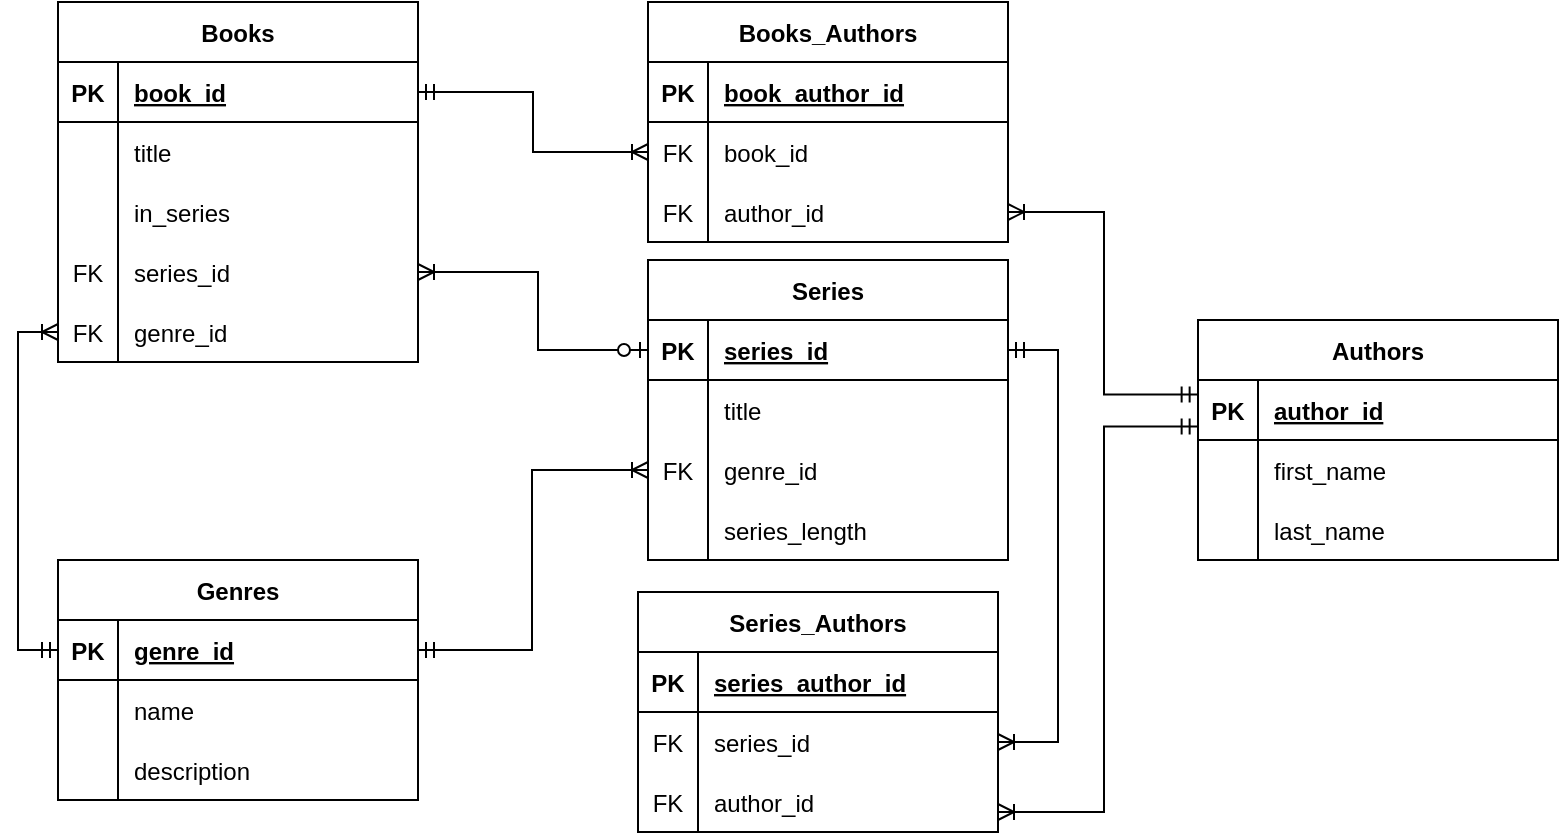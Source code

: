 <mxfile version="20.8.16" type="device"><diagram id="YcVGNWYX_0p9WS18v-X_" name="Page-1"><mxGraphModel dx="988" dy="525" grid="1" gridSize="10" guides="1" tooltips="1" connect="1" arrows="1" fold="1" page="1" pageScale="1" pageWidth="850" pageHeight="1100" math="0" shadow="0"><root><mxCell id="0"/><mxCell id="1" parent="0"/><mxCell id="V2rKV4Rya1Wr2MBm10I8-1" value="Books" style="shape=table;startSize=30;container=1;collapsible=1;childLayout=tableLayout;fixedRows=1;rowLines=0;fontStyle=1;align=center;resizeLast=1;" parent="1" vertex="1"><mxGeometry x="40" y="25" width="180" height="180" as="geometry"/></mxCell><mxCell id="V2rKV4Rya1Wr2MBm10I8-2" value="" style="shape=tableRow;horizontal=0;startSize=0;swimlaneHead=0;swimlaneBody=0;fillColor=none;collapsible=0;dropTarget=0;points=[[0,0.5],[1,0.5]];portConstraint=eastwest;top=0;left=0;right=0;bottom=1;" parent="V2rKV4Rya1Wr2MBm10I8-1" vertex="1"><mxGeometry y="30" width="180" height="30" as="geometry"/></mxCell><mxCell id="V2rKV4Rya1Wr2MBm10I8-3" value="PK" style="shape=partialRectangle;connectable=0;fillColor=none;top=0;left=0;bottom=0;right=0;fontStyle=1;overflow=hidden;" parent="V2rKV4Rya1Wr2MBm10I8-2" vertex="1"><mxGeometry width="30" height="30" as="geometry"><mxRectangle width="30" height="30" as="alternateBounds"/></mxGeometry></mxCell><mxCell id="V2rKV4Rya1Wr2MBm10I8-4" value="book_id" style="shape=partialRectangle;connectable=0;fillColor=none;top=0;left=0;bottom=0;right=0;align=left;spacingLeft=6;fontStyle=5;overflow=hidden;" parent="V2rKV4Rya1Wr2MBm10I8-2" vertex="1"><mxGeometry x="30" width="150" height="30" as="geometry"><mxRectangle width="150" height="30" as="alternateBounds"/></mxGeometry></mxCell><mxCell id="59JMAN7m0pr_UB3jUuOd-1" style="shape=tableRow;horizontal=0;startSize=0;swimlaneHead=0;swimlaneBody=0;fillColor=none;collapsible=0;dropTarget=0;points=[[0,0.5],[1,0.5]];portConstraint=eastwest;top=0;left=0;right=0;bottom=0;" parent="V2rKV4Rya1Wr2MBm10I8-1" vertex="1"><mxGeometry y="60" width="180" height="30" as="geometry"/></mxCell><mxCell id="59JMAN7m0pr_UB3jUuOd-2" style="shape=partialRectangle;connectable=0;fillColor=none;top=0;left=0;bottom=0;right=0;editable=1;overflow=hidden;" parent="59JMAN7m0pr_UB3jUuOd-1" vertex="1"><mxGeometry width="30" height="30" as="geometry"><mxRectangle width="30" height="30" as="alternateBounds"/></mxGeometry></mxCell><mxCell id="59JMAN7m0pr_UB3jUuOd-3" value="title" style="shape=partialRectangle;connectable=0;fillColor=none;top=0;left=0;bottom=0;right=0;align=left;spacingLeft=6;overflow=hidden;" parent="59JMAN7m0pr_UB3jUuOd-1" vertex="1"><mxGeometry x="30" width="150" height="30" as="geometry"><mxRectangle width="150" height="30" as="alternateBounds"/></mxGeometry></mxCell><mxCell id="V2rKV4Rya1Wr2MBm10I8-8" value="" style="shape=tableRow;horizontal=0;startSize=0;swimlaneHead=0;swimlaneBody=0;fillColor=none;collapsible=0;dropTarget=0;points=[[0,0.5],[1,0.5]];portConstraint=eastwest;top=0;left=0;right=0;bottom=0;" parent="V2rKV4Rya1Wr2MBm10I8-1" vertex="1"><mxGeometry y="90" width="180" height="30" as="geometry"/></mxCell><mxCell id="V2rKV4Rya1Wr2MBm10I8-9" value="" style="shape=partialRectangle;connectable=0;fillColor=none;top=0;left=0;bottom=0;right=0;editable=1;overflow=hidden;" parent="V2rKV4Rya1Wr2MBm10I8-8" vertex="1"><mxGeometry width="30" height="30" as="geometry"><mxRectangle width="30" height="30" as="alternateBounds"/></mxGeometry></mxCell><mxCell id="V2rKV4Rya1Wr2MBm10I8-10" value="in_series" style="shape=partialRectangle;connectable=0;fillColor=none;top=0;left=0;bottom=0;right=0;align=left;spacingLeft=6;overflow=hidden;" parent="V2rKV4Rya1Wr2MBm10I8-8" vertex="1"><mxGeometry x="30" width="150" height="30" as="geometry"><mxRectangle width="150" height="30" as="alternateBounds"/></mxGeometry></mxCell><mxCell id="V2rKV4Rya1Wr2MBm10I8-14" style="shape=tableRow;horizontal=0;startSize=0;swimlaneHead=0;swimlaneBody=0;fillColor=none;collapsible=0;dropTarget=0;points=[[0,0.5],[1,0.5]];portConstraint=eastwest;top=0;left=0;right=0;bottom=0;" parent="V2rKV4Rya1Wr2MBm10I8-1" vertex="1"><mxGeometry y="120" width="180" height="30" as="geometry"/></mxCell><mxCell id="V2rKV4Rya1Wr2MBm10I8-15" value="FK" style="shape=partialRectangle;connectable=0;fillColor=none;top=0;left=0;bottom=0;right=0;editable=1;overflow=hidden;" parent="V2rKV4Rya1Wr2MBm10I8-14" vertex="1"><mxGeometry width="30" height="30" as="geometry"><mxRectangle width="30" height="30" as="alternateBounds"/></mxGeometry></mxCell><mxCell id="V2rKV4Rya1Wr2MBm10I8-16" value="series_id" style="shape=partialRectangle;connectable=0;fillColor=none;top=0;left=0;bottom=0;right=0;align=left;spacingLeft=6;overflow=hidden;" parent="V2rKV4Rya1Wr2MBm10I8-14" vertex="1"><mxGeometry x="30" width="150" height="30" as="geometry"><mxRectangle width="150" height="30" as="alternateBounds"/></mxGeometry></mxCell><mxCell id="V2rKV4Rya1Wr2MBm10I8-20" style="shape=tableRow;horizontal=0;startSize=0;swimlaneHead=0;swimlaneBody=0;fillColor=none;collapsible=0;dropTarget=0;points=[[0,0.5],[1,0.5]];portConstraint=eastwest;top=0;left=0;right=0;bottom=0;" parent="V2rKV4Rya1Wr2MBm10I8-1" vertex="1"><mxGeometry y="150" width="180" height="30" as="geometry"/></mxCell><mxCell id="V2rKV4Rya1Wr2MBm10I8-21" value="FK" style="shape=partialRectangle;connectable=0;fillColor=none;top=0;left=0;bottom=0;right=0;editable=1;overflow=hidden;" parent="V2rKV4Rya1Wr2MBm10I8-20" vertex="1"><mxGeometry width="30" height="30" as="geometry"><mxRectangle width="30" height="30" as="alternateBounds"/></mxGeometry></mxCell><mxCell id="V2rKV4Rya1Wr2MBm10I8-22" value="genre_id" style="shape=partialRectangle;connectable=0;fillColor=none;top=0;left=0;bottom=0;right=0;align=left;spacingLeft=6;overflow=hidden;" parent="V2rKV4Rya1Wr2MBm10I8-20" vertex="1"><mxGeometry x="30" width="150" height="30" as="geometry"><mxRectangle width="150" height="30" as="alternateBounds"/></mxGeometry></mxCell><mxCell id="V2rKV4Rya1Wr2MBm10I8-23" value="Authors" style="shape=table;startSize=30;container=1;collapsible=1;childLayout=tableLayout;fixedRows=1;rowLines=0;fontStyle=1;align=center;resizeLast=1;" parent="1" vertex="1"><mxGeometry x="610" y="184" width="180" height="120" as="geometry"/></mxCell><mxCell id="V2rKV4Rya1Wr2MBm10I8-24" value="" style="shape=tableRow;horizontal=0;startSize=0;swimlaneHead=0;swimlaneBody=0;fillColor=none;collapsible=0;dropTarget=0;points=[[0,0.5],[1,0.5]];portConstraint=eastwest;top=0;left=0;right=0;bottom=1;" parent="V2rKV4Rya1Wr2MBm10I8-23" vertex="1"><mxGeometry y="30" width="180" height="30" as="geometry"/></mxCell><mxCell id="V2rKV4Rya1Wr2MBm10I8-25" value="PK" style="shape=partialRectangle;connectable=0;fillColor=none;top=0;left=0;bottom=0;right=0;fontStyle=1;overflow=hidden;" parent="V2rKV4Rya1Wr2MBm10I8-24" vertex="1"><mxGeometry width="30" height="30" as="geometry"><mxRectangle width="30" height="30" as="alternateBounds"/></mxGeometry></mxCell><mxCell id="V2rKV4Rya1Wr2MBm10I8-26" value="author_id" style="shape=partialRectangle;connectable=0;fillColor=none;top=0;left=0;bottom=0;right=0;align=left;spacingLeft=6;fontStyle=5;overflow=hidden;" parent="V2rKV4Rya1Wr2MBm10I8-24" vertex="1"><mxGeometry x="30" width="150" height="30" as="geometry"><mxRectangle width="150" height="30" as="alternateBounds"/></mxGeometry></mxCell><mxCell id="V2rKV4Rya1Wr2MBm10I8-27" value="" style="shape=tableRow;horizontal=0;startSize=0;swimlaneHead=0;swimlaneBody=0;fillColor=none;collapsible=0;dropTarget=0;points=[[0,0.5],[1,0.5]];portConstraint=eastwest;top=0;left=0;right=0;bottom=0;" parent="V2rKV4Rya1Wr2MBm10I8-23" vertex="1"><mxGeometry y="60" width="180" height="30" as="geometry"/></mxCell><mxCell id="V2rKV4Rya1Wr2MBm10I8-28" value="" style="shape=partialRectangle;connectable=0;fillColor=none;top=0;left=0;bottom=0;right=0;editable=1;overflow=hidden;" parent="V2rKV4Rya1Wr2MBm10I8-27" vertex="1"><mxGeometry width="30" height="30" as="geometry"><mxRectangle width="30" height="30" as="alternateBounds"/></mxGeometry></mxCell><mxCell id="V2rKV4Rya1Wr2MBm10I8-29" value="first_name" style="shape=partialRectangle;connectable=0;fillColor=none;top=0;left=0;bottom=0;right=0;align=left;spacingLeft=6;overflow=hidden;" parent="V2rKV4Rya1Wr2MBm10I8-27" vertex="1"><mxGeometry x="30" width="150" height="30" as="geometry"><mxRectangle width="150" height="30" as="alternateBounds"/></mxGeometry></mxCell><mxCell id="V2rKV4Rya1Wr2MBm10I8-30" value="" style="shape=tableRow;horizontal=0;startSize=0;swimlaneHead=0;swimlaneBody=0;fillColor=none;collapsible=0;dropTarget=0;points=[[0,0.5],[1,0.5]];portConstraint=eastwest;top=0;left=0;right=0;bottom=0;" parent="V2rKV4Rya1Wr2MBm10I8-23" vertex="1"><mxGeometry y="90" width="180" height="30" as="geometry"/></mxCell><mxCell id="V2rKV4Rya1Wr2MBm10I8-31" value="" style="shape=partialRectangle;connectable=0;fillColor=none;top=0;left=0;bottom=0;right=0;editable=1;overflow=hidden;" parent="V2rKV4Rya1Wr2MBm10I8-30" vertex="1"><mxGeometry width="30" height="30" as="geometry"><mxRectangle width="30" height="30" as="alternateBounds"/></mxGeometry></mxCell><mxCell id="V2rKV4Rya1Wr2MBm10I8-32" value="last_name" style="shape=partialRectangle;connectable=0;fillColor=none;top=0;left=0;bottom=0;right=0;align=left;spacingLeft=6;overflow=hidden;" parent="V2rKV4Rya1Wr2MBm10I8-30" vertex="1"><mxGeometry x="30" width="150" height="30" as="geometry"><mxRectangle width="150" height="30" as="alternateBounds"/></mxGeometry></mxCell><mxCell id="V2rKV4Rya1Wr2MBm10I8-52" value="Series" style="shape=table;startSize=30;container=1;collapsible=1;childLayout=tableLayout;fixedRows=1;rowLines=0;fontStyle=1;align=center;resizeLast=1;" parent="1" vertex="1"><mxGeometry x="335" y="154" width="180" height="150" as="geometry"/></mxCell><mxCell id="V2rKV4Rya1Wr2MBm10I8-53" value="" style="shape=tableRow;horizontal=0;startSize=0;swimlaneHead=0;swimlaneBody=0;fillColor=none;collapsible=0;dropTarget=0;points=[[0,0.5],[1,0.5]];portConstraint=eastwest;top=0;left=0;right=0;bottom=1;" parent="V2rKV4Rya1Wr2MBm10I8-52" vertex="1"><mxGeometry y="30" width="180" height="30" as="geometry"/></mxCell><mxCell id="V2rKV4Rya1Wr2MBm10I8-54" value="PK" style="shape=partialRectangle;connectable=0;fillColor=none;top=0;left=0;bottom=0;right=0;fontStyle=1;overflow=hidden;" parent="V2rKV4Rya1Wr2MBm10I8-53" vertex="1"><mxGeometry width="30" height="30" as="geometry"><mxRectangle width="30" height="30" as="alternateBounds"/></mxGeometry></mxCell><mxCell id="V2rKV4Rya1Wr2MBm10I8-55" value="series_id" style="shape=partialRectangle;connectable=0;fillColor=none;top=0;left=0;bottom=0;right=0;align=left;spacingLeft=6;fontStyle=5;overflow=hidden;" parent="V2rKV4Rya1Wr2MBm10I8-53" vertex="1"><mxGeometry x="30" width="150" height="30" as="geometry"><mxRectangle width="150" height="30" as="alternateBounds"/></mxGeometry></mxCell><mxCell id="fojaukvqfrUIzvgIrmPr-30" style="shape=tableRow;horizontal=0;startSize=0;swimlaneHead=0;swimlaneBody=0;fillColor=none;collapsible=0;dropTarget=0;points=[[0,0.5],[1,0.5]];portConstraint=eastwest;top=0;left=0;right=0;bottom=0;" parent="V2rKV4Rya1Wr2MBm10I8-52" vertex="1"><mxGeometry y="60" width="180" height="30" as="geometry"/></mxCell><mxCell id="fojaukvqfrUIzvgIrmPr-31" style="shape=partialRectangle;connectable=0;fillColor=none;top=0;left=0;bottom=0;right=0;editable=1;overflow=hidden;" parent="fojaukvqfrUIzvgIrmPr-30" vertex="1"><mxGeometry width="30" height="30" as="geometry"><mxRectangle width="30" height="30" as="alternateBounds"/></mxGeometry></mxCell><mxCell id="fojaukvqfrUIzvgIrmPr-32" value="title" style="shape=partialRectangle;connectable=0;fillColor=none;top=0;left=0;bottom=0;right=0;align=left;spacingLeft=6;overflow=hidden;" parent="fojaukvqfrUIzvgIrmPr-30" vertex="1"><mxGeometry x="30" width="150" height="30" as="geometry"><mxRectangle width="150" height="30" as="alternateBounds"/></mxGeometry></mxCell><mxCell id="V2rKV4Rya1Wr2MBm10I8-56" value="" style="shape=tableRow;horizontal=0;startSize=0;swimlaneHead=0;swimlaneBody=0;fillColor=none;collapsible=0;dropTarget=0;points=[[0,0.5],[1,0.5]];portConstraint=eastwest;top=0;left=0;right=0;bottom=0;" parent="V2rKV4Rya1Wr2MBm10I8-52" vertex="1"><mxGeometry y="90" width="180" height="30" as="geometry"/></mxCell><mxCell id="V2rKV4Rya1Wr2MBm10I8-57" value="FK" style="shape=partialRectangle;connectable=0;fillColor=none;top=0;left=0;bottom=0;right=0;editable=1;overflow=hidden;" parent="V2rKV4Rya1Wr2MBm10I8-56" vertex="1"><mxGeometry width="30" height="30" as="geometry"><mxRectangle width="30" height="30" as="alternateBounds"/></mxGeometry></mxCell><mxCell id="V2rKV4Rya1Wr2MBm10I8-58" value="genre_id" style="shape=partialRectangle;connectable=0;fillColor=none;top=0;left=0;bottom=0;right=0;align=left;spacingLeft=6;overflow=hidden;" parent="V2rKV4Rya1Wr2MBm10I8-56" vertex="1"><mxGeometry x="30" width="150" height="30" as="geometry"><mxRectangle width="150" height="30" as="alternateBounds"/></mxGeometry></mxCell><mxCell id="V2rKV4Rya1Wr2MBm10I8-59" value="" style="shape=tableRow;horizontal=0;startSize=0;swimlaneHead=0;swimlaneBody=0;fillColor=none;collapsible=0;dropTarget=0;points=[[0,0.5],[1,0.5]];portConstraint=eastwest;top=0;left=0;right=0;bottom=0;" parent="V2rKV4Rya1Wr2MBm10I8-52" vertex="1"><mxGeometry y="120" width="180" height="30" as="geometry"/></mxCell><mxCell id="V2rKV4Rya1Wr2MBm10I8-60" value="" style="shape=partialRectangle;connectable=0;fillColor=none;top=0;left=0;bottom=0;right=0;editable=1;overflow=hidden;" parent="V2rKV4Rya1Wr2MBm10I8-59" vertex="1"><mxGeometry width="30" height="30" as="geometry"><mxRectangle width="30" height="30" as="alternateBounds"/></mxGeometry></mxCell><mxCell id="V2rKV4Rya1Wr2MBm10I8-61" value="series_length" style="shape=partialRectangle;connectable=0;fillColor=none;top=0;left=0;bottom=0;right=0;align=left;spacingLeft=6;overflow=hidden;" parent="V2rKV4Rya1Wr2MBm10I8-59" vertex="1"><mxGeometry x="30" width="150" height="30" as="geometry"><mxRectangle width="150" height="30" as="alternateBounds"/></mxGeometry></mxCell><mxCell id="V2rKV4Rya1Wr2MBm10I8-91" value="" style="edgeStyle=elbowEdgeStyle;fontSize=12;html=1;endArrow=ERoneToMany;startArrow=ERzeroToOne;rounded=0;exitX=0;exitY=0.5;exitDx=0;exitDy=0;entryX=1;entryY=0.5;entryDx=0;entryDy=0;" parent="1" source="V2rKV4Rya1Wr2MBm10I8-53" target="V2rKV4Rya1Wr2MBm10I8-14" edge="1"><mxGeometry width="100" height="100" relative="1" as="geometry"><mxPoint x="660" y="270" as="sourcePoint"/><mxPoint x="30" y="170" as="targetPoint"/><Array as="points"><mxPoint x="280" y="170"/><mxPoint x="20" y="230"/></Array></mxGeometry></mxCell><mxCell id="V2rKV4Rya1Wr2MBm10I8-92" value="" style="edgeStyle=elbowEdgeStyle;fontSize=12;html=1;endArrow=ERoneToMany;startArrow=ERmandOne;rounded=0;shadow=0;jumpStyle=arc;exitX=0;exitY=0.5;exitDx=0;exitDy=0;entryX=0;entryY=0.5;entryDx=0;entryDy=0;" parent="1" source="ODtYw5mp3ebAvswK9wyL-22" target="V2rKV4Rya1Wr2MBm10I8-20" edge="1"><mxGeometry width="100" height="100" relative="1" as="geometry"><mxPoint x="350" y="320" as="sourcePoint"/><mxPoint x="240" y="200" as="targetPoint"/><Array as="points"><mxPoint x="20" y="270"/></Array></mxGeometry></mxCell><mxCell id="V2rKV4Rya1Wr2MBm10I8-94" value="" style="edgeStyle=elbowEdgeStyle;fontSize=12;html=1;endArrow=ERmandOne;startArrow=ERoneToMany;rounded=0;shadow=0;jumpStyle=arc;exitX=1;exitY=0.5;exitDx=0;exitDy=0;entryX=1;entryY=0.5;entryDx=0;entryDy=0;startFill=0;endFill=0;" parent="1" source="fojaukvqfrUIzvgIrmPr-21" target="V2rKV4Rya1Wr2MBm10I8-53" edge="1"><mxGeometry width="100" height="100" relative="1" as="geometry"><mxPoint x="350" y="335" as="sourcePoint"/><mxPoint x="520" y="200" as="targetPoint"/><Array as="points"><mxPoint x="540" y="300"/><mxPoint x="290" y="380"/><mxPoint x="290" y="370"/></Array></mxGeometry></mxCell><mxCell id="x09nJ67AgPY3by1PB_oo-4" value="" style="edgeStyle=orthogonalEdgeStyle;fontSize=12;html=1;endArrow=ERoneToMany;startArrow=ERmandOne;rounded=0;exitX=1;exitY=0.5;exitDx=0;exitDy=0;endFill=0;entryX=0;entryY=0.5;entryDx=0;entryDy=0;startFill=0;" parent="1" source="V2rKV4Rya1Wr2MBm10I8-2" target="fojaukvqfrUIzvgIrmPr-11" edge="1"><mxGeometry width="100" height="100" relative="1" as="geometry"><mxPoint x="240" y="170" as="sourcePoint"/><mxPoint x="330" y="60" as="targetPoint"/></mxGeometry></mxCell><mxCell id="x09nJ67AgPY3by1PB_oo-5" value="" style="edgeStyle=elbowEdgeStyle;fontSize=12;html=1;endArrow=ERmandOne;startArrow=ERoneToMany;rounded=0;shadow=0;jumpStyle=arc;entryX=1;entryY=0.5;entryDx=0;entryDy=0;endFill=0;exitX=0;exitY=0.5;exitDx=0;exitDy=0;" parent="1" source="V2rKV4Rya1Wr2MBm10I8-56" target="ODtYw5mp3ebAvswK9wyL-22" edge="1"><mxGeometry width="100" height="100" relative="1" as="geometry"><mxPoint x="330" y="259" as="sourcePoint"/><mxPoint x="640" y="390" as="targetPoint"/><Array as="points"><mxPoint x="277" y="286"/><mxPoint x="310" y="310"/><mxPoint x="310" y="250"/></Array></mxGeometry></mxCell><mxCell id="Y_9Jyx2ZIjU98_TrYNg2-1" value="Books_Authors" style="shape=table;startSize=30;container=1;collapsible=1;childLayout=tableLayout;fixedRows=1;rowLines=0;fontStyle=1;align=center;resizeLast=1;" parent="1" vertex="1"><mxGeometry x="335" y="25" width="180" height="120" as="geometry"/></mxCell><mxCell id="fojaukvqfrUIzvgIrmPr-2" value="" style="shape=tableRow;horizontal=0;startSize=0;swimlaneHead=0;swimlaneBody=0;fillColor=none;collapsible=0;dropTarget=0;points=[[0,0.5],[1,0.5]];portConstraint=eastwest;top=0;left=0;right=0;bottom=1;" parent="Y_9Jyx2ZIjU98_TrYNg2-1" vertex="1"><mxGeometry y="30" width="180" height="30" as="geometry"/></mxCell><mxCell id="fojaukvqfrUIzvgIrmPr-3" value="PK" style="shape=partialRectangle;connectable=0;fillColor=none;top=0;left=0;bottom=0;right=0;fontStyle=1;overflow=hidden;" parent="fojaukvqfrUIzvgIrmPr-2" vertex="1"><mxGeometry width="30" height="30" as="geometry"><mxRectangle width="30" height="30" as="alternateBounds"/></mxGeometry></mxCell><mxCell id="fojaukvqfrUIzvgIrmPr-4" value="book_author_id" style="shape=partialRectangle;connectable=0;fillColor=none;top=0;left=0;bottom=0;right=0;align=left;spacingLeft=6;fontStyle=5;overflow=hidden;" parent="fojaukvqfrUIzvgIrmPr-2" vertex="1"><mxGeometry x="30" width="150" height="30" as="geometry"><mxRectangle width="150" height="30" as="alternateBounds"/></mxGeometry></mxCell><mxCell id="fojaukvqfrUIzvgIrmPr-11" style="shape=tableRow;horizontal=0;startSize=0;swimlaneHead=0;swimlaneBody=0;fillColor=none;collapsible=0;dropTarget=0;points=[[0,0.5],[1,0.5]];portConstraint=eastwest;top=0;left=0;right=0;bottom=0;" parent="Y_9Jyx2ZIjU98_TrYNg2-1" vertex="1"><mxGeometry y="60" width="180" height="30" as="geometry"/></mxCell><mxCell id="fojaukvqfrUIzvgIrmPr-12" value="FK" style="shape=partialRectangle;connectable=0;fillColor=none;top=0;left=0;bottom=0;right=0;editable=1;overflow=hidden;" parent="fojaukvqfrUIzvgIrmPr-11" vertex="1"><mxGeometry width="30" height="30" as="geometry"><mxRectangle width="30" height="30" as="alternateBounds"/></mxGeometry></mxCell><mxCell id="fojaukvqfrUIzvgIrmPr-13" value="book_id" style="shape=partialRectangle;connectable=0;fillColor=none;top=0;left=0;bottom=0;right=0;align=left;spacingLeft=6;overflow=hidden;" parent="fojaukvqfrUIzvgIrmPr-11" vertex="1"><mxGeometry x="30" width="150" height="30" as="geometry"><mxRectangle width="150" height="30" as="alternateBounds"/></mxGeometry></mxCell><mxCell id="fojaukvqfrUIzvgIrmPr-14" style="shape=tableRow;horizontal=0;startSize=0;swimlaneHead=0;swimlaneBody=0;fillColor=none;collapsible=0;dropTarget=0;points=[[0,0.5],[1,0.5]];portConstraint=eastwest;top=0;left=0;right=0;bottom=0;" parent="Y_9Jyx2ZIjU98_TrYNg2-1" vertex="1"><mxGeometry y="90" width="180" height="30" as="geometry"/></mxCell><mxCell id="fojaukvqfrUIzvgIrmPr-15" value="FK" style="shape=partialRectangle;connectable=0;fillColor=none;top=0;left=0;bottom=0;right=0;editable=1;overflow=hidden;" parent="fojaukvqfrUIzvgIrmPr-14" vertex="1"><mxGeometry width="30" height="30" as="geometry"><mxRectangle width="30" height="30" as="alternateBounds"/></mxGeometry></mxCell><mxCell id="fojaukvqfrUIzvgIrmPr-16" value="author_id" style="shape=partialRectangle;connectable=0;fillColor=none;top=0;left=0;bottom=0;right=0;align=left;spacingLeft=6;overflow=hidden;" parent="fojaukvqfrUIzvgIrmPr-14" vertex="1"><mxGeometry x="30" width="150" height="30" as="geometry"><mxRectangle width="150" height="30" as="alternateBounds"/></mxGeometry></mxCell><mxCell id="Y_9Jyx2ZIjU98_TrYNg2-11" value="" style="edgeStyle=orthogonalEdgeStyle;fontSize=12;html=1;endArrow=ERmandOne;startArrow=ERoneToMany;rounded=0;entryX=-0.001;entryY=0.24;entryDx=0;entryDy=0;entryPerimeter=0;startFill=0;endFill=0;" parent="1" target="V2rKV4Rya1Wr2MBm10I8-24" edge="1"><mxGeometry width="100" height="100" relative="1" as="geometry"><mxPoint x="515" y="130" as="sourcePoint"/><mxPoint x="440" y="140" as="targetPoint"/><Array as="points"><mxPoint x="515" y="130"/><mxPoint x="563" y="130"/><mxPoint x="563" y="221"/></Array></mxGeometry></mxCell><mxCell id="Y_9Jyx2ZIjU98_TrYNg2-12" value="Series_Authors" style="shape=table;startSize=30;container=1;collapsible=1;childLayout=tableLayout;fixedRows=1;rowLines=0;fontStyle=1;align=center;resizeLast=1;" parent="1" vertex="1"><mxGeometry x="330" y="320" width="180" height="120" as="geometry"/></mxCell><mxCell id="fojaukvqfrUIzvgIrmPr-18" value="" style="shape=tableRow;horizontal=0;startSize=0;swimlaneHead=0;swimlaneBody=0;fillColor=none;collapsible=0;dropTarget=0;points=[[0,0.5],[1,0.5]];portConstraint=eastwest;top=0;left=0;right=0;bottom=1;" parent="Y_9Jyx2ZIjU98_TrYNg2-12" vertex="1"><mxGeometry y="30" width="180" height="30" as="geometry"/></mxCell><mxCell id="fojaukvqfrUIzvgIrmPr-19" value="PK" style="shape=partialRectangle;connectable=0;fillColor=none;top=0;left=0;bottom=0;right=0;fontStyle=1;overflow=hidden;" parent="fojaukvqfrUIzvgIrmPr-18" vertex="1"><mxGeometry width="30" height="30" as="geometry"><mxRectangle width="30" height="30" as="alternateBounds"/></mxGeometry></mxCell><mxCell id="fojaukvqfrUIzvgIrmPr-20" value="series_author_id" style="shape=partialRectangle;connectable=0;fillColor=none;top=0;left=0;bottom=0;right=0;align=left;spacingLeft=6;fontStyle=5;overflow=hidden;" parent="fojaukvqfrUIzvgIrmPr-18" vertex="1"><mxGeometry x="30" width="150" height="30" as="geometry"><mxRectangle width="150" height="30" as="alternateBounds"/></mxGeometry></mxCell><mxCell id="fojaukvqfrUIzvgIrmPr-21" style="shape=tableRow;horizontal=0;startSize=0;swimlaneHead=0;swimlaneBody=0;fillColor=none;collapsible=0;dropTarget=0;points=[[0,0.5],[1,0.5]];portConstraint=eastwest;top=0;left=0;right=0;bottom=0;" parent="Y_9Jyx2ZIjU98_TrYNg2-12" vertex="1"><mxGeometry y="60" width="180" height="30" as="geometry"/></mxCell><mxCell id="fojaukvqfrUIzvgIrmPr-22" value="FK" style="shape=partialRectangle;connectable=0;fillColor=none;top=0;left=0;bottom=0;right=0;editable=1;overflow=hidden;" parent="fojaukvqfrUIzvgIrmPr-21" vertex="1"><mxGeometry width="30" height="30" as="geometry"><mxRectangle width="30" height="30" as="alternateBounds"/></mxGeometry></mxCell><mxCell id="fojaukvqfrUIzvgIrmPr-23" value="series_id" style="shape=partialRectangle;connectable=0;fillColor=none;top=0;left=0;bottom=0;right=0;align=left;spacingLeft=6;overflow=hidden;" parent="fojaukvqfrUIzvgIrmPr-21" vertex="1"><mxGeometry x="30" width="150" height="30" as="geometry"><mxRectangle width="150" height="30" as="alternateBounds"/></mxGeometry></mxCell><mxCell id="fojaukvqfrUIzvgIrmPr-24" style="shape=tableRow;horizontal=0;startSize=0;swimlaneHead=0;swimlaneBody=0;fillColor=none;collapsible=0;dropTarget=0;points=[[0,0.5],[1,0.5]];portConstraint=eastwest;top=0;left=0;right=0;bottom=0;" parent="Y_9Jyx2ZIjU98_TrYNg2-12" vertex="1"><mxGeometry y="90" width="180" height="30" as="geometry"/></mxCell><mxCell id="fojaukvqfrUIzvgIrmPr-25" value="FK" style="shape=partialRectangle;connectable=0;fillColor=none;top=0;left=0;bottom=0;right=0;editable=1;overflow=hidden;" parent="fojaukvqfrUIzvgIrmPr-24" vertex="1"><mxGeometry width="30" height="30" as="geometry"><mxRectangle width="30" height="30" as="alternateBounds"/></mxGeometry></mxCell><mxCell id="fojaukvqfrUIzvgIrmPr-26" value="author_id" style="shape=partialRectangle;connectable=0;fillColor=none;top=0;left=0;bottom=0;right=0;align=left;spacingLeft=6;overflow=hidden;" parent="fojaukvqfrUIzvgIrmPr-24" vertex="1"><mxGeometry x="30" width="150" height="30" as="geometry"><mxRectangle width="150" height="30" as="alternateBounds"/></mxGeometry></mxCell><mxCell id="Y_9Jyx2ZIjU98_TrYNg2-21" style="edgeStyle=orthogonalEdgeStyle;rounded=0;orthogonalLoop=1;jettySize=auto;html=1;entryX=-0.001;entryY=0.773;entryDx=0;entryDy=0;endArrow=ERmandOne;endFill=0;startArrow=ERoneToMany;startFill=0;entryPerimeter=0;" parent="1" target="V2rKV4Rya1Wr2MBm10I8-24" edge="1"><mxGeometry relative="1" as="geometry"><mxPoint x="510" y="430" as="sourcePoint"/><Array as="points"><mxPoint x="563" y="430"/><mxPoint x="563" y="237"/></Array></mxGeometry></mxCell><mxCell id="ODtYw5mp3ebAvswK9wyL-21" value="Genres" style="shape=table;startSize=30;container=1;collapsible=1;childLayout=tableLayout;fixedRows=1;rowLines=0;fontStyle=1;align=center;resizeLast=1;strokeColor=default;fontFamily=Helvetica;fontSize=12;fontColor=default;fillColor=default;" vertex="1" parent="1"><mxGeometry x="40" y="304" width="180" height="120" as="geometry"/></mxCell><mxCell id="ODtYw5mp3ebAvswK9wyL-22" value="" style="shape=tableRow;horizontal=0;startSize=0;swimlaneHead=0;swimlaneBody=0;fillColor=none;collapsible=0;dropTarget=0;points=[[0,0.5],[1,0.5]];portConstraint=eastwest;top=0;left=0;right=0;bottom=1;strokeColor=default;fontFamily=Helvetica;fontSize=12;fontColor=default;" vertex="1" parent="ODtYw5mp3ebAvswK9wyL-21"><mxGeometry y="30" width="180" height="30" as="geometry"/></mxCell><mxCell id="ODtYw5mp3ebAvswK9wyL-23" value="PK" style="shape=partialRectangle;connectable=0;fillColor=none;top=0;left=0;bottom=0;right=0;fontStyle=1;overflow=hidden;strokeColor=default;fontFamily=Helvetica;fontSize=12;fontColor=default;startSize=30;" vertex="1" parent="ODtYw5mp3ebAvswK9wyL-22"><mxGeometry width="30" height="30" as="geometry"><mxRectangle width="30" height="30" as="alternateBounds"/></mxGeometry></mxCell><mxCell id="ODtYw5mp3ebAvswK9wyL-24" value="genre_id" style="shape=partialRectangle;connectable=0;fillColor=none;top=0;left=0;bottom=0;right=0;align=left;spacingLeft=6;fontStyle=5;overflow=hidden;strokeColor=default;fontFamily=Helvetica;fontSize=12;fontColor=default;startSize=30;" vertex="1" parent="ODtYw5mp3ebAvswK9wyL-22"><mxGeometry x="30" width="150" height="30" as="geometry"><mxRectangle width="150" height="30" as="alternateBounds"/></mxGeometry></mxCell><mxCell id="ODtYw5mp3ebAvswK9wyL-25" value="" style="shape=tableRow;horizontal=0;startSize=0;swimlaneHead=0;swimlaneBody=0;fillColor=none;collapsible=0;dropTarget=0;points=[[0,0.5],[1,0.5]];portConstraint=eastwest;top=0;left=0;right=0;bottom=0;strokeColor=default;fontFamily=Helvetica;fontSize=12;fontColor=default;" vertex="1" parent="ODtYw5mp3ebAvswK9wyL-21"><mxGeometry y="60" width="180" height="30" as="geometry"/></mxCell><mxCell id="ODtYw5mp3ebAvswK9wyL-26" value="" style="shape=partialRectangle;connectable=0;fillColor=none;top=0;left=0;bottom=0;right=0;editable=1;overflow=hidden;strokeColor=default;fontFamily=Helvetica;fontSize=12;fontColor=default;startSize=30;" vertex="1" parent="ODtYw5mp3ebAvswK9wyL-25"><mxGeometry width="30" height="30" as="geometry"><mxRectangle width="30" height="30" as="alternateBounds"/></mxGeometry></mxCell><mxCell id="ODtYw5mp3ebAvswK9wyL-27" value="name" style="shape=partialRectangle;connectable=0;fillColor=none;top=0;left=0;bottom=0;right=0;align=left;spacingLeft=6;overflow=hidden;strokeColor=default;fontFamily=Helvetica;fontSize=12;fontColor=default;startSize=30;" vertex="1" parent="ODtYw5mp3ebAvswK9wyL-25"><mxGeometry x="30" width="150" height="30" as="geometry"><mxRectangle width="150" height="30" as="alternateBounds"/></mxGeometry></mxCell><mxCell id="ODtYw5mp3ebAvswK9wyL-28" value="" style="shape=tableRow;horizontal=0;startSize=0;swimlaneHead=0;swimlaneBody=0;fillColor=none;collapsible=0;dropTarget=0;points=[[0,0.5],[1,0.5]];portConstraint=eastwest;top=0;left=0;right=0;bottom=0;strokeColor=default;fontFamily=Helvetica;fontSize=12;fontColor=default;" vertex="1" parent="ODtYw5mp3ebAvswK9wyL-21"><mxGeometry y="90" width="180" height="30" as="geometry"/></mxCell><mxCell id="ODtYw5mp3ebAvswK9wyL-29" value="" style="shape=partialRectangle;connectable=0;fillColor=none;top=0;left=0;bottom=0;right=0;editable=1;overflow=hidden;strokeColor=default;fontFamily=Helvetica;fontSize=12;fontColor=default;startSize=30;" vertex="1" parent="ODtYw5mp3ebAvswK9wyL-28"><mxGeometry width="30" height="30" as="geometry"><mxRectangle width="30" height="30" as="alternateBounds"/></mxGeometry></mxCell><mxCell id="ODtYw5mp3ebAvswK9wyL-30" value="description" style="shape=partialRectangle;connectable=0;fillColor=none;top=0;left=0;bottom=0;right=0;align=left;spacingLeft=6;overflow=hidden;strokeColor=default;fontFamily=Helvetica;fontSize=12;fontColor=default;startSize=30;" vertex="1" parent="ODtYw5mp3ebAvswK9wyL-28"><mxGeometry x="30" width="150" height="30" as="geometry"><mxRectangle width="150" height="30" as="alternateBounds"/></mxGeometry></mxCell></root></mxGraphModel></diagram></mxfile>